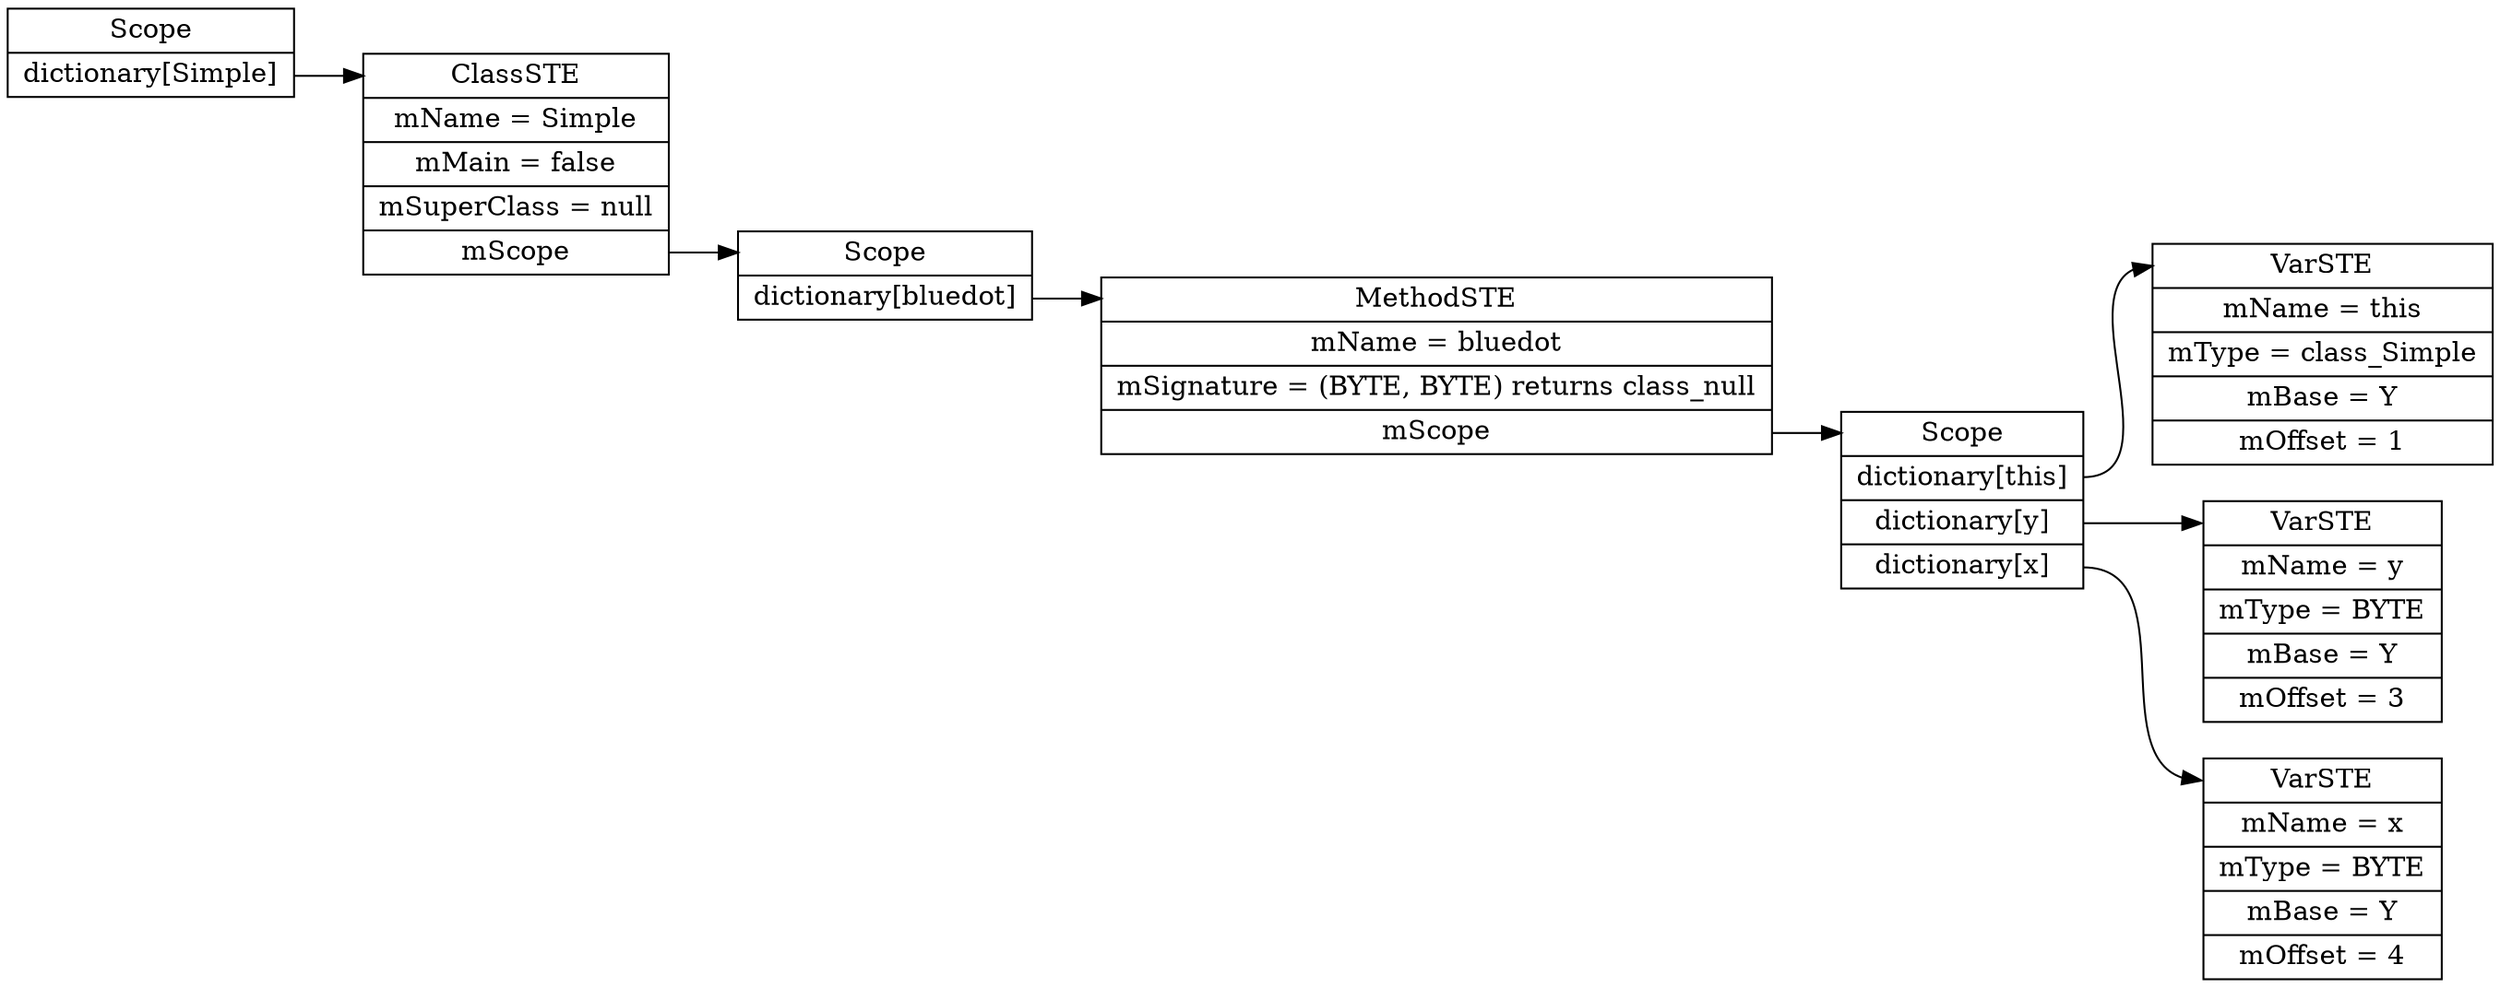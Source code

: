 digraph SymTable {
	graph [rankdir="LR"];
	node [shape=record];
	0 [label=" <f0> Scope | <f1> dictionary\[Simple\] "];
	0:<f1> -> 1:<f0>;
	1 [label=" <f0> ClassSTE | <f1> mName = Simple| <f2> mMain = false| <f3> mSuperClass = null| <f4> mScope "];
	1:<f4> -> 2:<f0>;
	2 [label=" <f0> Scope | <f1> dictionary\[bluedot\] "];
	2:<f1> -> 3:<f0>;
	3 [label=" <f0> MethodSTE | <f1> mName = bluedot| <f2> mSignature = (BYTE, BYTE) returns class_null| <f3> mScope "];
	3:<f3> -> 4:<f0>;
	4 [label=" <f0> Scope | <f1> dictionary\[this\] | <f2> dictionary\[y\] | <f3> dictionary\[x\] "];
	4:<f1> -> 5:<f0>;
	5 [label=" <f0> VarSTE | <f1> mName = this| <f2> mType = class_Simple| <f3> mBase = Y| <f4> mOffset = 1"];
	4:<f2> -> 6:<f0>;
	6 [label=" <f0> VarSTE | <f1> mName = y| <f2> mType = BYTE| <f3> mBase = Y| <f4> mOffset = 3"];
	4:<f3> -> 7:<f0>;
	7 [label=" <f0> VarSTE | <f1> mName = x| <f2> mType = BYTE| <f3> mBase = Y| <f4> mOffset = 4"];
}
